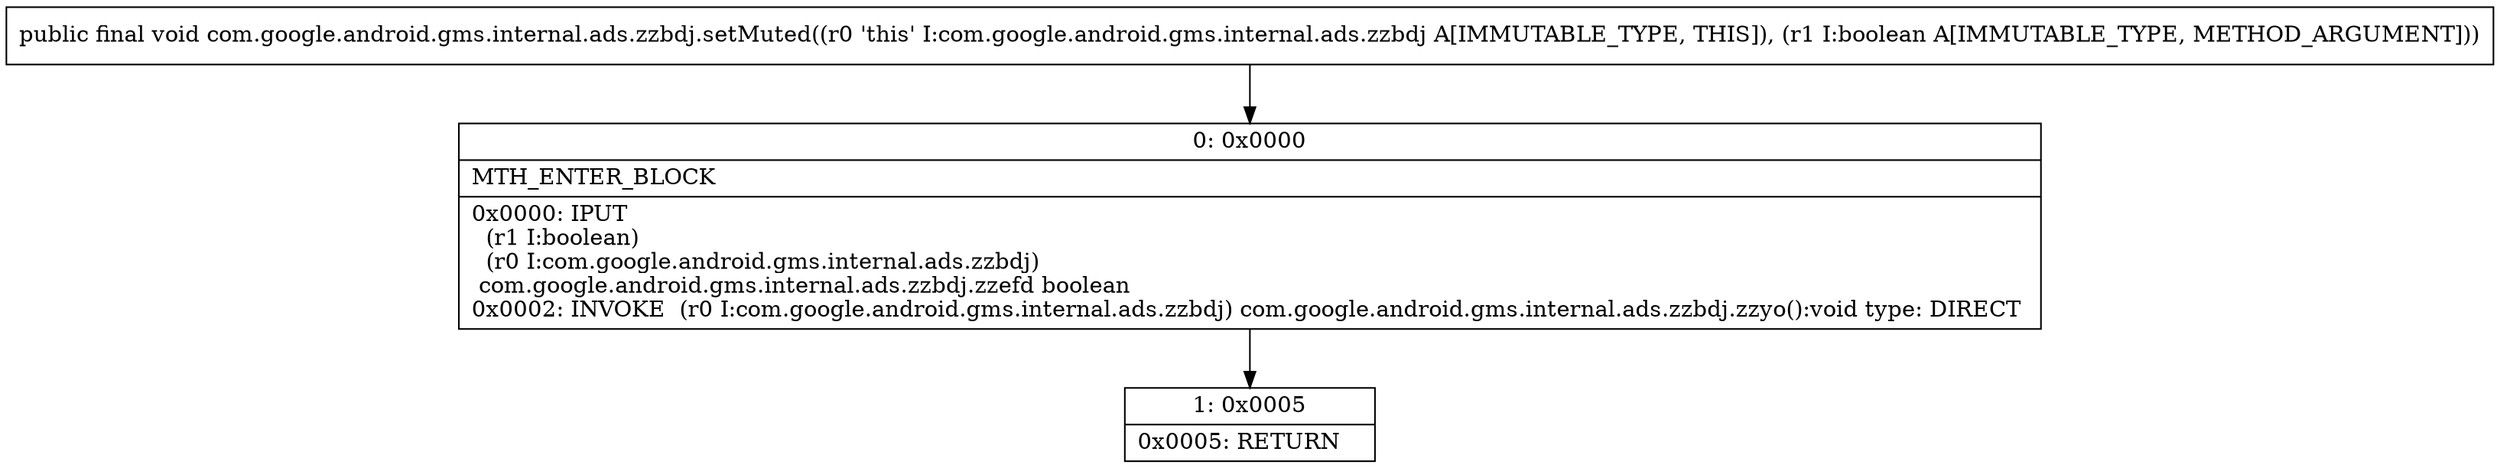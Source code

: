 digraph "CFG forcom.google.android.gms.internal.ads.zzbdj.setMuted(Z)V" {
Node_0 [shape=record,label="{0\:\ 0x0000|MTH_ENTER_BLOCK\l|0x0000: IPUT  \l  (r1 I:boolean)\l  (r0 I:com.google.android.gms.internal.ads.zzbdj)\l com.google.android.gms.internal.ads.zzbdj.zzefd boolean \l0x0002: INVOKE  (r0 I:com.google.android.gms.internal.ads.zzbdj) com.google.android.gms.internal.ads.zzbdj.zzyo():void type: DIRECT \l}"];
Node_1 [shape=record,label="{1\:\ 0x0005|0x0005: RETURN   \l}"];
MethodNode[shape=record,label="{public final void com.google.android.gms.internal.ads.zzbdj.setMuted((r0 'this' I:com.google.android.gms.internal.ads.zzbdj A[IMMUTABLE_TYPE, THIS]), (r1 I:boolean A[IMMUTABLE_TYPE, METHOD_ARGUMENT])) }"];
MethodNode -> Node_0;
Node_0 -> Node_1;
}

